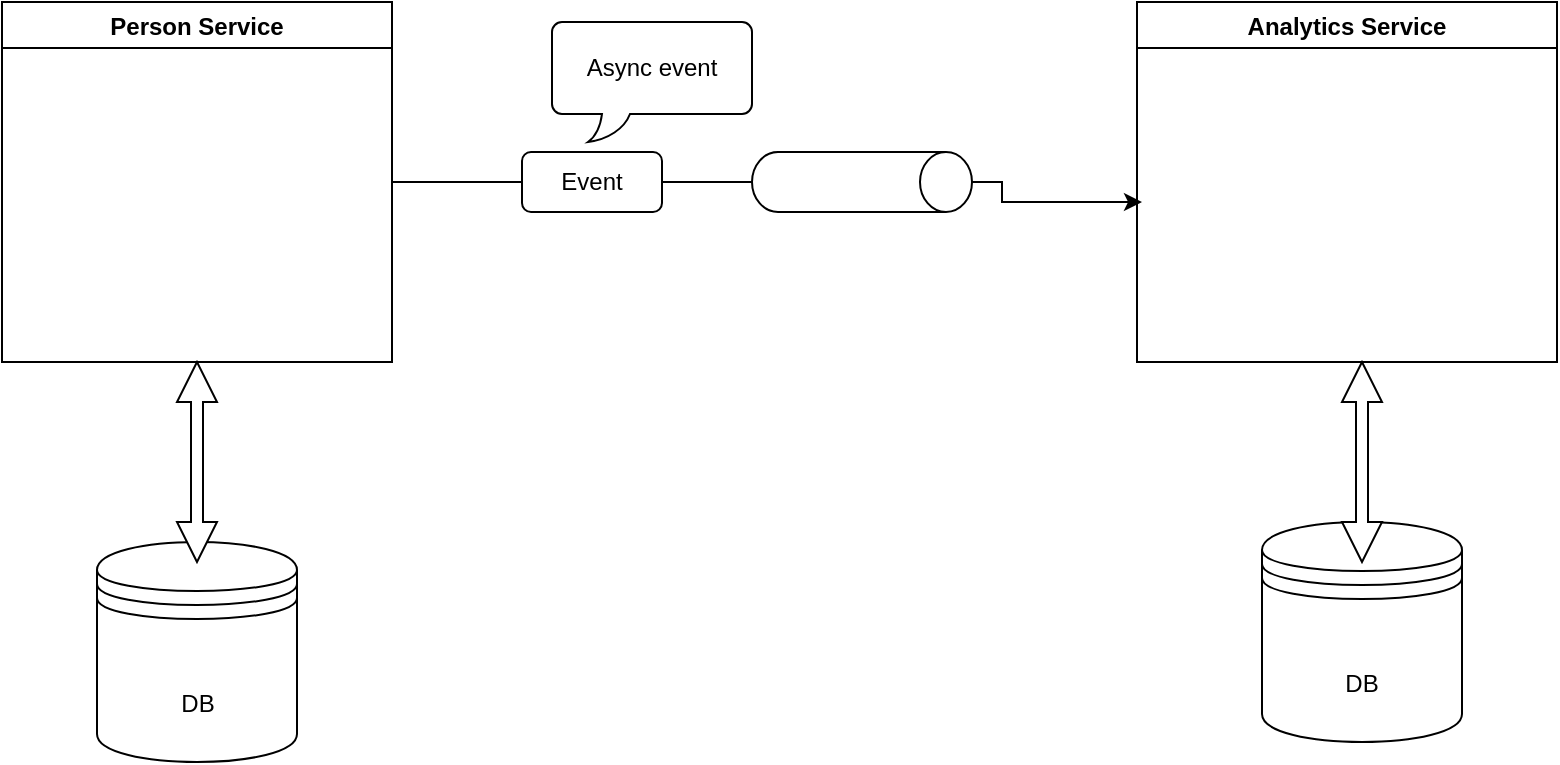<mxfile version="14.8.0" type="github">
  <diagram id="VnTN66aC46P1TvEaTtfK" name="Page-1">
    <mxGraphModel dx="1360" dy="922" grid="1" gridSize="10" guides="1" tooltips="1" connect="1" arrows="1" fold="1" page="1" pageScale="1" pageWidth="850" pageHeight="1100" math="0" shadow="0">
      <root>
        <mxCell id="0" />
        <mxCell id="1" parent="0" />
        <mxCell id="QyggJa5hF2u7KrIEu_B1-11" style="edgeStyle=orthogonalEdgeStyle;rounded=0;orthogonalLoop=1;jettySize=auto;html=1;exitX=1;exitY=0.5;exitDx=0;exitDy=0;startArrow=none;" parent="1" source="6E2nph8W2ou5wKddby5i-6" edge="1">
          <mxGeometry relative="1" as="geometry">
            <mxPoint x="620" y="390" as="targetPoint" />
            <Array as="points">
              <mxPoint x="550" y="380" />
              <mxPoint x="550" y="390" />
            </Array>
          </mxGeometry>
        </mxCell>
        <mxCell id="QyggJa5hF2u7KrIEu_B1-1" value="Person Service" style="swimlane;startSize=23;" parent="1" vertex="1">
          <mxGeometry x="50" y="290" width="195" height="180" as="geometry" />
        </mxCell>
        <mxCell id="QyggJa5hF2u7KrIEu_B1-3" value="&lt;br&gt;DB" style="shape=datastore;whiteSpace=wrap;html=1;" parent="1" vertex="1">
          <mxGeometry x="97.5" y="560" width="100" height="110" as="geometry" />
        </mxCell>
        <mxCell id="QyggJa5hF2u7KrIEu_B1-4" value="" style="shape=doubleArrow;whiteSpace=wrap;html=1;rotation=-90;" parent="1" vertex="1">
          <mxGeometry x="97.5" y="510" width="100" height="20" as="geometry" />
        </mxCell>
        <mxCell id="QyggJa5hF2u7KrIEu_B1-5" value="Analytics Service" style="swimlane;" parent="1" vertex="1">
          <mxGeometry x="617.5" y="290" width="210" height="180" as="geometry">
            <mxRectangle x="490" y="200" width="210" height="23" as="alternateBounds" />
          </mxGeometry>
        </mxCell>
        <mxCell id="6E2nph8W2ou5wKddby5i-2" value="&lt;br&gt;DB" style="shape=datastore;whiteSpace=wrap;html=1;" vertex="1" parent="1">
          <mxGeometry x="680" y="550" width="100" height="110" as="geometry" />
        </mxCell>
        <mxCell id="6E2nph8W2ou5wKddby5i-3" value="" style="shape=doubleArrow;whiteSpace=wrap;html=1;rotation=-90;" vertex="1" parent="1">
          <mxGeometry x="680" y="510" width="100" height="20" as="geometry" />
        </mxCell>
        <mxCell id="6E2nph8W2ou5wKddby5i-6" value="Event" style="rounded=1;whiteSpace=wrap;html=1;" vertex="1" parent="1">
          <mxGeometry x="310" y="365" width="70" height="30" as="geometry" />
        </mxCell>
        <mxCell id="6E2nph8W2ou5wKddby5i-7" value="" style="edgeStyle=orthogonalEdgeStyle;rounded=0;orthogonalLoop=1;jettySize=auto;html=1;exitX=1;exitY=0.5;exitDx=0;exitDy=0;endArrow=none;" edge="1" parent="1" source="QyggJa5hF2u7KrIEu_B1-1" target="6E2nph8W2ou5wKddby5i-6">
          <mxGeometry relative="1" as="geometry">
            <mxPoint x="620" y="400" as="targetPoint" />
            <mxPoint x="245" y="380" as="sourcePoint" />
          </mxGeometry>
        </mxCell>
        <mxCell id="6E2nph8W2ou5wKddby5i-12" value="" style="shape=cylinder3;whiteSpace=wrap;html=1;boundedLbl=1;backgroundOutline=1;size=13;rotation=90;" vertex="1" parent="1">
          <mxGeometry x="465" y="325" width="30" height="110" as="geometry" />
        </mxCell>
        <mxCell id="6E2nph8W2ou5wKddby5i-16" value="Async event" style="whiteSpace=wrap;html=1;shape=mxgraph.basic.roundRectCallout;dx=32;dy=14;size=5;boundedLbl=1;" vertex="1" parent="1">
          <mxGeometry x="325" y="300" width="100" height="60" as="geometry" />
        </mxCell>
      </root>
    </mxGraphModel>
  </diagram>
</mxfile>
